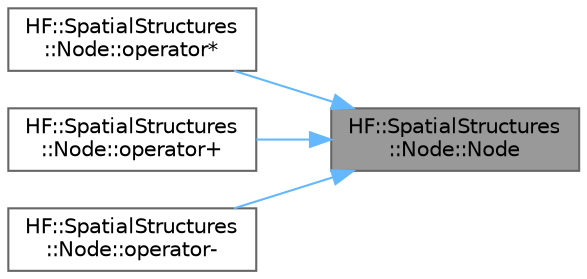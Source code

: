 digraph "HF::SpatialStructures::Node::Node"
{
 // LATEX_PDF_SIZE
  bgcolor="transparent";
  edge [fontname=Helvetica,fontsize=10,labelfontname=Helvetica,labelfontsize=10];
  node [fontname=Helvetica,fontsize=10,shape=box,height=0.2,width=0.4];
  rankdir="RL";
  Node1 [label="HF::SpatialStructures\l::Node::Node",height=0.2,width=0.4,color="gray40", fillcolor="grey60", style="filled", fontcolor="black",tooltip="Default constructor. Every element contained is defaulted to NAN."];
  Node1 -> Node2 [dir="back",color="steelblue1",style="solid"];
  Node2 [label="HF::SpatialStructures\l::Node::operator*",height=0.2,width=0.4,color="grey40", fillcolor="white", style="filled",URL="$a02071.html#a099271bad26dd059037f3c84459058e0",tooltip="Creates a new node from the dot product of this node and n2."];
  Node1 -> Node3 [dir="back",color="steelblue1",style="solid"];
  Node3 [label="HF::SpatialStructures\l::Node::operator+",height=0.2,width=0.4,color="grey40", fillcolor="white", style="filled",URL="$a02071.html#a064540b380fc6251bdf6d740abf7a169",tooltip="Creates a new node from the vector addition of this node and n2."];
  Node1 -> Node4 [dir="back",color="steelblue1",style="solid"];
  Node4 [label="HF::SpatialStructures\l::Node::operator-",height=0.2,width=0.4,color="grey40", fillcolor="white", style="filled",URL="$a02071.html#ad58a4eb9f0a15c645eedf668d9bcec54",tooltip="Creates a node from the vector subtraction of this node and n2's position."];
}
